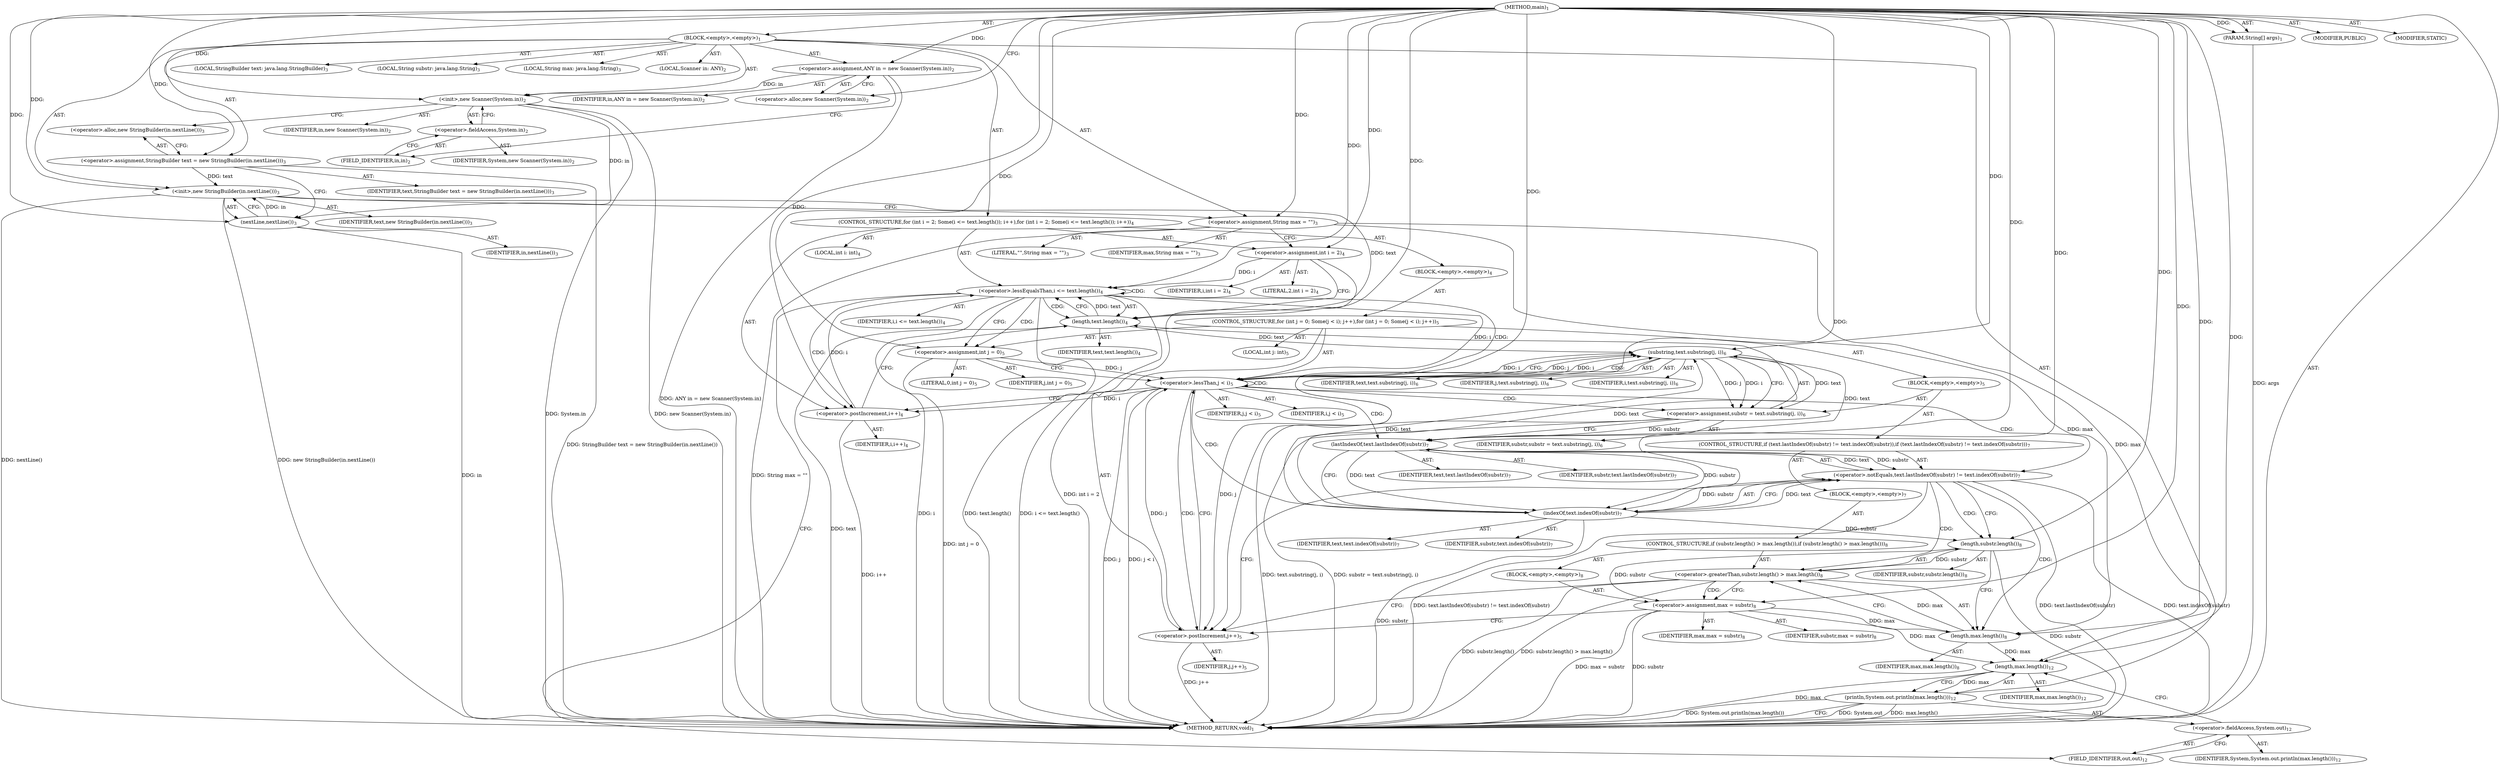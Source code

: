 digraph "main" {  
"21" [label = <(METHOD,main)<SUB>1</SUB>> ]
"22" [label = <(PARAM,String[] args)<SUB>1</SUB>> ]
"23" [label = <(BLOCK,&lt;empty&gt;,&lt;empty&gt;)<SUB>1</SUB>> ]
"4" [label = <(LOCAL,Scanner in: ANY)<SUB>2</SUB>> ]
"24" [label = <(&lt;operator&gt;.assignment,ANY in = new Scanner(System.in))<SUB>2</SUB>> ]
"25" [label = <(IDENTIFIER,in,ANY in = new Scanner(System.in))<SUB>2</SUB>> ]
"26" [label = <(&lt;operator&gt;.alloc,new Scanner(System.in))<SUB>2</SUB>> ]
"27" [label = <(&lt;init&gt;,new Scanner(System.in))<SUB>2</SUB>> ]
"3" [label = <(IDENTIFIER,in,new Scanner(System.in))<SUB>2</SUB>> ]
"28" [label = <(&lt;operator&gt;.fieldAccess,System.in)<SUB>2</SUB>> ]
"29" [label = <(IDENTIFIER,System,new Scanner(System.in))<SUB>2</SUB>> ]
"30" [label = <(FIELD_IDENTIFIER,in,in)<SUB>2</SUB>> ]
"6" [label = <(LOCAL,StringBuilder text: java.lang.StringBuilder)<SUB>3</SUB>> ]
"31" [label = <(&lt;operator&gt;.assignment,StringBuilder text = new StringBuilder(in.nextLine()))<SUB>3</SUB>> ]
"32" [label = <(IDENTIFIER,text,StringBuilder text = new StringBuilder(in.nextLine()))<SUB>3</SUB>> ]
"33" [label = <(&lt;operator&gt;.alloc,new StringBuilder(in.nextLine()))<SUB>3</SUB>> ]
"34" [label = <(&lt;init&gt;,new StringBuilder(in.nextLine()))<SUB>3</SUB>> ]
"5" [label = <(IDENTIFIER,text,new StringBuilder(in.nextLine()))<SUB>3</SUB>> ]
"35" [label = <(nextLine,nextLine())<SUB>3</SUB>> ]
"36" [label = <(IDENTIFIER,in,nextLine())<SUB>3</SUB>> ]
"37" [label = <(LOCAL,String substr: java.lang.String)<SUB>3</SUB>> ]
"38" [label = <(LOCAL,String max: java.lang.String)<SUB>3</SUB>> ]
"39" [label = <(&lt;operator&gt;.assignment,String max = &quot;&quot;)<SUB>3</SUB>> ]
"40" [label = <(IDENTIFIER,max,String max = &quot;&quot;)<SUB>3</SUB>> ]
"41" [label = <(LITERAL,&quot;&quot;,String max = &quot;&quot;)<SUB>3</SUB>> ]
"42" [label = <(CONTROL_STRUCTURE,for (int i = 2; Some(i &lt;= text.length()); i++),for (int i = 2; Some(i &lt;= text.length()); i++))<SUB>4</SUB>> ]
"43" [label = <(LOCAL,int i: int)<SUB>4</SUB>> ]
"44" [label = <(&lt;operator&gt;.assignment,int i = 2)<SUB>4</SUB>> ]
"45" [label = <(IDENTIFIER,i,int i = 2)<SUB>4</SUB>> ]
"46" [label = <(LITERAL,2,int i = 2)<SUB>4</SUB>> ]
"47" [label = <(&lt;operator&gt;.lessEqualsThan,i &lt;= text.length())<SUB>4</SUB>> ]
"48" [label = <(IDENTIFIER,i,i &lt;= text.length())<SUB>4</SUB>> ]
"49" [label = <(length,text.length())<SUB>4</SUB>> ]
"50" [label = <(IDENTIFIER,text,text.length())<SUB>4</SUB>> ]
"51" [label = <(&lt;operator&gt;.postIncrement,i++)<SUB>4</SUB>> ]
"52" [label = <(IDENTIFIER,i,i++)<SUB>4</SUB>> ]
"53" [label = <(BLOCK,&lt;empty&gt;,&lt;empty&gt;)<SUB>4</SUB>> ]
"54" [label = <(CONTROL_STRUCTURE,for (int j = 0; Some(j &lt; i); j++),for (int j = 0; Some(j &lt; i); j++))<SUB>5</SUB>> ]
"55" [label = <(LOCAL,int j: int)<SUB>5</SUB>> ]
"56" [label = <(&lt;operator&gt;.assignment,int j = 0)<SUB>5</SUB>> ]
"57" [label = <(IDENTIFIER,j,int j = 0)<SUB>5</SUB>> ]
"58" [label = <(LITERAL,0,int j = 0)<SUB>5</SUB>> ]
"59" [label = <(&lt;operator&gt;.lessThan,j &lt; i)<SUB>5</SUB>> ]
"60" [label = <(IDENTIFIER,j,j &lt; i)<SUB>5</SUB>> ]
"61" [label = <(IDENTIFIER,i,j &lt; i)<SUB>5</SUB>> ]
"62" [label = <(&lt;operator&gt;.postIncrement,j++)<SUB>5</SUB>> ]
"63" [label = <(IDENTIFIER,j,j++)<SUB>5</SUB>> ]
"64" [label = <(BLOCK,&lt;empty&gt;,&lt;empty&gt;)<SUB>5</SUB>> ]
"65" [label = <(&lt;operator&gt;.assignment,substr = text.substring(j, i))<SUB>6</SUB>> ]
"66" [label = <(IDENTIFIER,substr,substr = text.substring(j, i))<SUB>6</SUB>> ]
"67" [label = <(substring,text.substring(j, i))<SUB>6</SUB>> ]
"68" [label = <(IDENTIFIER,text,text.substring(j, i))<SUB>6</SUB>> ]
"69" [label = <(IDENTIFIER,j,text.substring(j, i))<SUB>6</SUB>> ]
"70" [label = <(IDENTIFIER,i,text.substring(j, i))<SUB>6</SUB>> ]
"71" [label = <(CONTROL_STRUCTURE,if (text.lastIndexOf(substr) != text.indexOf(substr)),if (text.lastIndexOf(substr) != text.indexOf(substr)))<SUB>7</SUB>> ]
"72" [label = <(&lt;operator&gt;.notEquals,text.lastIndexOf(substr) != text.indexOf(substr))<SUB>7</SUB>> ]
"73" [label = <(lastIndexOf,text.lastIndexOf(substr))<SUB>7</SUB>> ]
"74" [label = <(IDENTIFIER,text,text.lastIndexOf(substr))<SUB>7</SUB>> ]
"75" [label = <(IDENTIFIER,substr,text.lastIndexOf(substr))<SUB>7</SUB>> ]
"76" [label = <(indexOf,text.indexOf(substr))<SUB>7</SUB>> ]
"77" [label = <(IDENTIFIER,text,text.indexOf(substr))<SUB>7</SUB>> ]
"78" [label = <(IDENTIFIER,substr,text.indexOf(substr))<SUB>7</SUB>> ]
"79" [label = <(BLOCK,&lt;empty&gt;,&lt;empty&gt;)<SUB>7</SUB>> ]
"80" [label = <(CONTROL_STRUCTURE,if (substr.length() &gt; max.length()),if (substr.length() &gt; max.length()))<SUB>8</SUB>> ]
"81" [label = <(&lt;operator&gt;.greaterThan,substr.length() &gt; max.length())<SUB>8</SUB>> ]
"82" [label = <(length,substr.length())<SUB>8</SUB>> ]
"83" [label = <(IDENTIFIER,substr,substr.length())<SUB>8</SUB>> ]
"84" [label = <(length,max.length())<SUB>8</SUB>> ]
"85" [label = <(IDENTIFIER,max,max.length())<SUB>8</SUB>> ]
"86" [label = <(BLOCK,&lt;empty&gt;,&lt;empty&gt;)<SUB>8</SUB>> ]
"87" [label = <(&lt;operator&gt;.assignment,max = substr)<SUB>8</SUB>> ]
"88" [label = <(IDENTIFIER,max,max = substr)<SUB>8</SUB>> ]
"89" [label = <(IDENTIFIER,substr,max = substr)<SUB>8</SUB>> ]
"90" [label = <(println,System.out.println(max.length()))<SUB>12</SUB>> ]
"91" [label = <(&lt;operator&gt;.fieldAccess,System.out)<SUB>12</SUB>> ]
"92" [label = <(IDENTIFIER,System,System.out.println(max.length()))<SUB>12</SUB>> ]
"93" [label = <(FIELD_IDENTIFIER,out,out)<SUB>12</SUB>> ]
"94" [label = <(length,max.length())<SUB>12</SUB>> ]
"95" [label = <(IDENTIFIER,max,max.length())<SUB>12</SUB>> ]
"96" [label = <(MODIFIER,PUBLIC)> ]
"97" [label = <(MODIFIER,STATIC)> ]
"98" [label = <(METHOD_RETURN,void)<SUB>1</SUB>> ]
  "21" -> "22"  [ label = "AST: "] 
  "21" -> "23"  [ label = "AST: "] 
  "21" -> "96"  [ label = "AST: "] 
  "21" -> "97"  [ label = "AST: "] 
  "21" -> "98"  [ label = "AST: "] 
  "23" -> "4"  [ label = "AST: "] 
  "23" -> "24"  [ label = "AST: "] 
  "23" -> "27"  [ label = "AST: "] 
  "23" -> "6"  [ label = "AST: "] 
  "23" -> "31"  [ label = "AST: "] 
  "23" -> "34"  [ label = "AST: "] 
  "23" -> "37"  [ label = "AST: "] 
  "23" -> "38"  [ label = "AST: "] 
  "23" -> "39"  [ label = "AST: "] 
  "23" -> "42"  [ label = "AST: "] 
  "23" -> "90"  [ label = "AST: "] 
  "24" -> "25"  [ label = "AST: "] 
  "24" -> "26"  [ label = "AST: "] 
  "27" -> "3"  [ label = "AST: "] 
  "27" -> "28"  [ label = "AST: "] 
  "28" -> "29"  [ label = "AST: "] 
  "28" -> "30"  [ label = "AST: "] 
  "31" -> "32"  [ label = "AST: "] 
  "31" -> "33"  [ label = "AST: "] 
  "34" -> "5"  [ label = "AST: "] 
  "34" -> "35"  [ label = "AST: "] 
  "35" -> "36"  [ label = "AST: "] 
  "39" -> "40"  [ label = "AST: "] 
  "39" -> "41"  [ label = "AST: "] 
  "42" -> "43"  [ label = "AST: "] 
  "42" -> "44"  [ label = "AST: "] 
  "42" -> "47"  [ label = "AST: "] 
  "42" -> "51"  [ label = "AST: "] 
  "42" -> "53"  [ label = "AST: "] 
  "44" -> "45"  [ label = "AST: "] 
  "44" -> "46"  [ label = "AST: "] 
  "47" -> "48"  [ label = "AST: "] 
  "47" -> "49"  [ label = "AST: "] 
  "49" -> "50"  [ label = "AST: "] 
  "51" -> "52"  [ label = "AST: "] 
  "53" -> "54"  [ label = "AST: "] 
  "54" -> "55"  [ label = "AST: "] 
  "54" -> "56"  [ label = "AST: "] 
  "54" -> "59"  [ label = "AST: "] 
  "54" -> "62"  [ label = "AST: "] 
  "54" -> "64"  [ label = "AST: "] 
  "56" -> "57"  [ label = "AST: "] 
  "56" -> "58"  [ label = "AST: "] 
  "59" -> "60"  [ label = "AST: "] 
  "59" -> "61"  [ label = "AST: "] 
  "62" -> "63"  [ label = "AST: "] 
  "64" -> "65"  [ label = "AST: "] 
  "64" -> "71"  [ label = "AST: "] 
  "65" -> "66"  [ label = "AST: "] 
  "65" -> "67"  [ label = "AST: "] 
  "67" -> "68"  [ label = "AST: "] 
  "67" -> "69"  [ label = "AST: "] 
  "67" -> "70"  [ label = "AST: "] 
  "71" -> "72"  [ label = "AST: "] 
  "71" -> "79"  [ label = "AST: "] 
  "72" -> "73"  [ label = "AST: "] 
  "72" -> "76"  [ label = "AST: "] 
  "73" -> "74"  [ label = "AST: "] 
  "73" -> "75"  [ label = "AST: "] 
  "76" -> "77"  [ label = "AST: "] 
  "76" -> "78"  [ label = "AST: "] 
  "79" -> "80"  [ label = "AST: "] 
  "80" -> "81"  [ label = "AST: "] 
  "80" -> "86"  [ label = "AST: "] 
  "81" -> "82"  [ label = "AST: "] 
  "81" -> "84"  [ label = "AST: "] 
  "82" -> "83"  [ label = "AST: "] 
  "84" -> "85"  [ label = "AST: "] 
  "86" -> "87"  [ label = "AST: "] 
  "87" -> "88"  [ label = "AST: "] 
  "87" -> "89"  [ label = "AST: "] 
  "90" -> "91"  [ label = "AST: "] 
  "90" -> "94"  [ label = "AST: "] 
  "91" -> "92"  [ label = "AST: "] 
  "91" -> "93"  [ label = "AST: "] 
  "94" -> "95"  [ label = "AST: "] 
  "24" -> "30"  [ label = "CFG: "] 
  "27" -> "33"  [ label = "CFG: "] 
  "31" -> "35"  [ label = "CFG: "] 
  "34" -> "39"  [ label = "CFG: "] 
  "39" -> "44"  [ label = "CFG: "] 
  "90" -> "98"  [ label = "CFG: "] 
  "26" -> "24"  [ label = "CFG: "] 
  "28" -> "27"  [ label = "CFG: "] 
  "33" -> "31"  [ label = "CFG: "] 
  "35" -> "34"  [ label = "CFG: "] 
  "44" -> "49"  [ label = "CFG: "] 
  "47" -> "56"  [ label = "CFG: "] 
  "47" -> "93"  [ label = "CFG: "] 
  "51" -> "49"  [ label = "CFG: "] 
  "91" -> "94"  [ label = "CFG: "] 
  "94" -> "90"  [ label = "CFG: "] 
  "30" -> "28"  [ label = "CFG: "] 
  "49" -> "47"  [ label = "CFG: "] 
  "93" -> "91"  [ label = "CFG: "] 
  "56" -> "59"  [ label = "CFG: "] 
  "59" -> "67"  [ label = "CFG: "] 
  "59" -> "51"  [ label = "CFG: "] 
  "62" -> "59"  [ label = "CFG: "] 
  "65" -> "73"  [ label = "CFG: "] 
  "67" -> "65"  [ label = "CFG: "] 
  "72" -> "82"  [ label = "CFG: "] 
  "72" -> "62"  [ label = "CFG: "] 
  "73" -> "76"  [ label = "CFG: "] 
  "76" -> "72"  [ label = "CFG: "] 
  "81" -> "87"  [ label = "CFG: "] 
  "81" -> "62"  [ label = "CFG: "] 
  "82" -> "84"  [ label = "CFG: "] 
  "84" -> "81"  [ label = "CFG: "] 
  "87" -> "62"  [ label = "CFG: "] 
  "21" -> "26"  [ label = "CFG: "] 
  "22" -> "98"  [ label = "DDG: args"] 
  "24" -> "98"  [ label = "DDG: ANY in = new Scanner(System.in)"] 
  "27" -> "98"  [ label = "DDG: System.in"] 
  "27" -> "98"  [ label = "DDG: new Scanner(System.in)"] 
  "31" -> "98"  [ label = "DDG: StringBuilder text = new StringBuilder(in.nextLine())"] 
  "35" -> "98"  [ label = "DDG: in"] 
  "34" -> "98"  [ label = "DDG: nextLine()"] 
  "34" -> "98"  [ label = "DDG: new StringBuilder(in.nextLine())"] 
  "39" -> "98"  [ label = "DDG: String max = &quot;&quot;"] 
  "44" -> "98"  [ label = "DDG: int i = 2"] 
  "47" -> "98"  [ label = "DDG: i"] 
  "49" -> "98"  [ label = "DDG: text"] 
  "47" -> "98"  [ label = "DDG: text.length()"] 
  "47" -> "98"  [ label = "DDG: i &lt;= text.length()"] 
  "90" -> "98"  [ label = "DDG: System.out"] 
  "94" -> "98"  [ label = "DDG: max"] 
  "90" -> "98"  [ label = "DDG: max.length()"] 
  "90" -> "98"  [ label = "DDG: System.out.println(max.length())"] 
  "56" -> "98"  [ label = "DDG: int j = 0"] 
  "59" -> "98"  [ label = "DDG: j"] 
  "59" -> "98"  [ label = "DDG: j &lt; i"] 
  "51" -> "98"  [ label = "DDG: i++"] 
  "65" -> "98"  [ label = "DDG: text.substring(j, i)"] 
  "65" -> "98"  [ label = "DDG: substr = text.substring(j, i)"] 
  "72" -> "98"  [ label = "DDG: text.lastIndexOf(substr)"] 
  "76" -> "98"  [ label = "DDG: substr"] 
  "72" -> "98"  [ label = "DDG: text.indexOf(substr)"] 
  "72" -> "98"  [ label = "DDG: text.lastIndexOf(substr) != text.indexOf(substr)"] 
  "82" -> "98"  [ label = "DDG: substr"] 
  "81" -> "98"  [ label = "DDG: substr.length()"] 
  "81" -> "98"  [ label = "DDG: substr.length() &gt; max.length()"] 
  "87" -> "98"  [ label = "DDG: substr"] 
  "87" -> "98"  [ label = "DDG: max = substr"] 
  "62" -> "98"  [ label = "DDG: j++"] 
  "21" -> "22"  [ label = "DDG: "] 
  "21" -> "24"  [ label = "DDG: "] 
  "21" -> "31"  [ label = "DDG: "] 
  "21" -> "39"  [ label = "DDG: "] 
  "24" -> "27"  [ label = "DDG: in"] 
  "21" -> "27"  [ label = "DDG: "] 
  "31" -> "34"  [ label = "DDG: text"] 
  "21" -> "34"  [ label = "DDG: "] 
  "35" -> "34"  [ label = "DDG: in"] 
  "21" -> "44"  [ label = "DDG: "] 
  "94" -> "90"  [ label = "DDG: max"] 
  "27" -> "35"  [ label = "DDG: in"] 
  "21" -> "35"  [ label = "DDG: "] 
  "44" -> "47"  [ label = "DDG: i"] 
  "51" -> "47"  [ label = "DDG: i"] 
  "21" -> "47"  [ label = "DDG: "] 
  "49" -> "47"  [ label = "DDG: text"] 
  "59" -> "51"  [ label = "DDG: i"] 
  "21" -> "51"  [ label = "DDG: "] 
  "39" -> "94"  [ label = "DDG: max"] 
  "84" -> "94"  [ label = "DDG: max"] 
  "87" -> "94"  [ label = "DDG: max"] 
  "21" -> "94"  [ label = "DDG: "] 
  "34" -> "49"  [ label = "DDG: text"] 
  "76" -> "49"  [ label = "DDG: text"] 
  "21" -> "49"  [ label = "DDG: "] 
  "21" -> "56"  [ label = "DDG: "] 
  "56" -> "59"  [ label = "DDG: j"] 
  "62" -> "59"  [ label = "DDG: j"] 
  "21" -> "59"  [ label = "DDG: "] 
  "47" -> "59"  [ label = "DDG: i"] 
  "67" -> "59"  [ label = "DDG: i"] 
  "67" -> "62"  [ label = "DDG: j"] 
  "21" -> "62"  [ label = "DDG: "] 
  "67" -> "65"  [ label = "DDG: text"] 
  "67" -> "65"  [ label = "DDG: j"] 
  "67" -> "65"  [ label = "DDG: i"] 
  "49" -> "67"  [ label = "DDG: text"] 
  "76" -> "67"  [ label = "DDG: text"] 
  "21" -> "67"  [ label = "DDG: "] 
  "59" -> "67"  [ label = "DDG: j"] 
  "59" -> "67"  [ label = "DDG: i"] 
  "73" -> "72"  [ label = "DDG: text"] 
  "73" -> "72"  [ label = "DDG: substr"] 
  "76" -> "72"  [ label = "DDG: text"] 
  "76" -> "72"  [ label = "DDG: substr"] 
  "67" -> "73"  [ label = "DDG: text"] 
  "21" -> "73"  [ label = "DDG: "] 
  "65" -> "73"  [ label = "DDG: substr"] 
  "73" -> "76"  [ label = "DDG: text"] 
  "21" -> "76"  [ label = "DDG: "] 
  "73" -> "76"  [ label = "DDG: substr"] 
  "82" -> "81"  [ label = "DDG: substr"] 
  "84" -> "81"  [ label = "DDG: max"] 
  "82" -> "87"  [ label = "DDG: substr"] 
  "21" -> "87"  [ label = "DDG: "] 
  "76" -> "82"  [ label = "DDG: substr"] 
  "21" -> "82"  [ label = "DDG: "] 
  "39" -> "84"  [ label = "DDG: max"] 
  "87" -> "84"  [ label = "DDG: max"] 
  "21" -> "84"  [ label = "DDG: "] 
  "47" -> "47"  [ label = "CDG: "] 
  "47" -> "49"  [ label = "CDG: "] 
  "47" -> "51"  [ label = "CDG: "] 
  "47" -> "56"  [ label = "CDG: "] 
  "47" -> "59"  [ label = "CDG: "] 
  "59" -> "73"  [ label = "CDG: "] 
  "59" -> "72"  [ label = "CDG: "] 
  "59" -> "67"  [ label = "CDG: "] 
  "59" -> "76"  [ label = "CDG: "] 
  "59" -> "65"  [ label = "CDG: "] 
  "59" -> "59"  [ label = "CDG: "] 
  "59" -> "62"  [ label = "CDG: "] 
  "72" -> "81"  [ label = "CDG: "] 
  "72" -> "84"  [ label = "CDG: "] 
  "72" -> "82"  [ label = "CDG: "] 
  "81" -> "87"  [ label = "CDG: "] 
}
